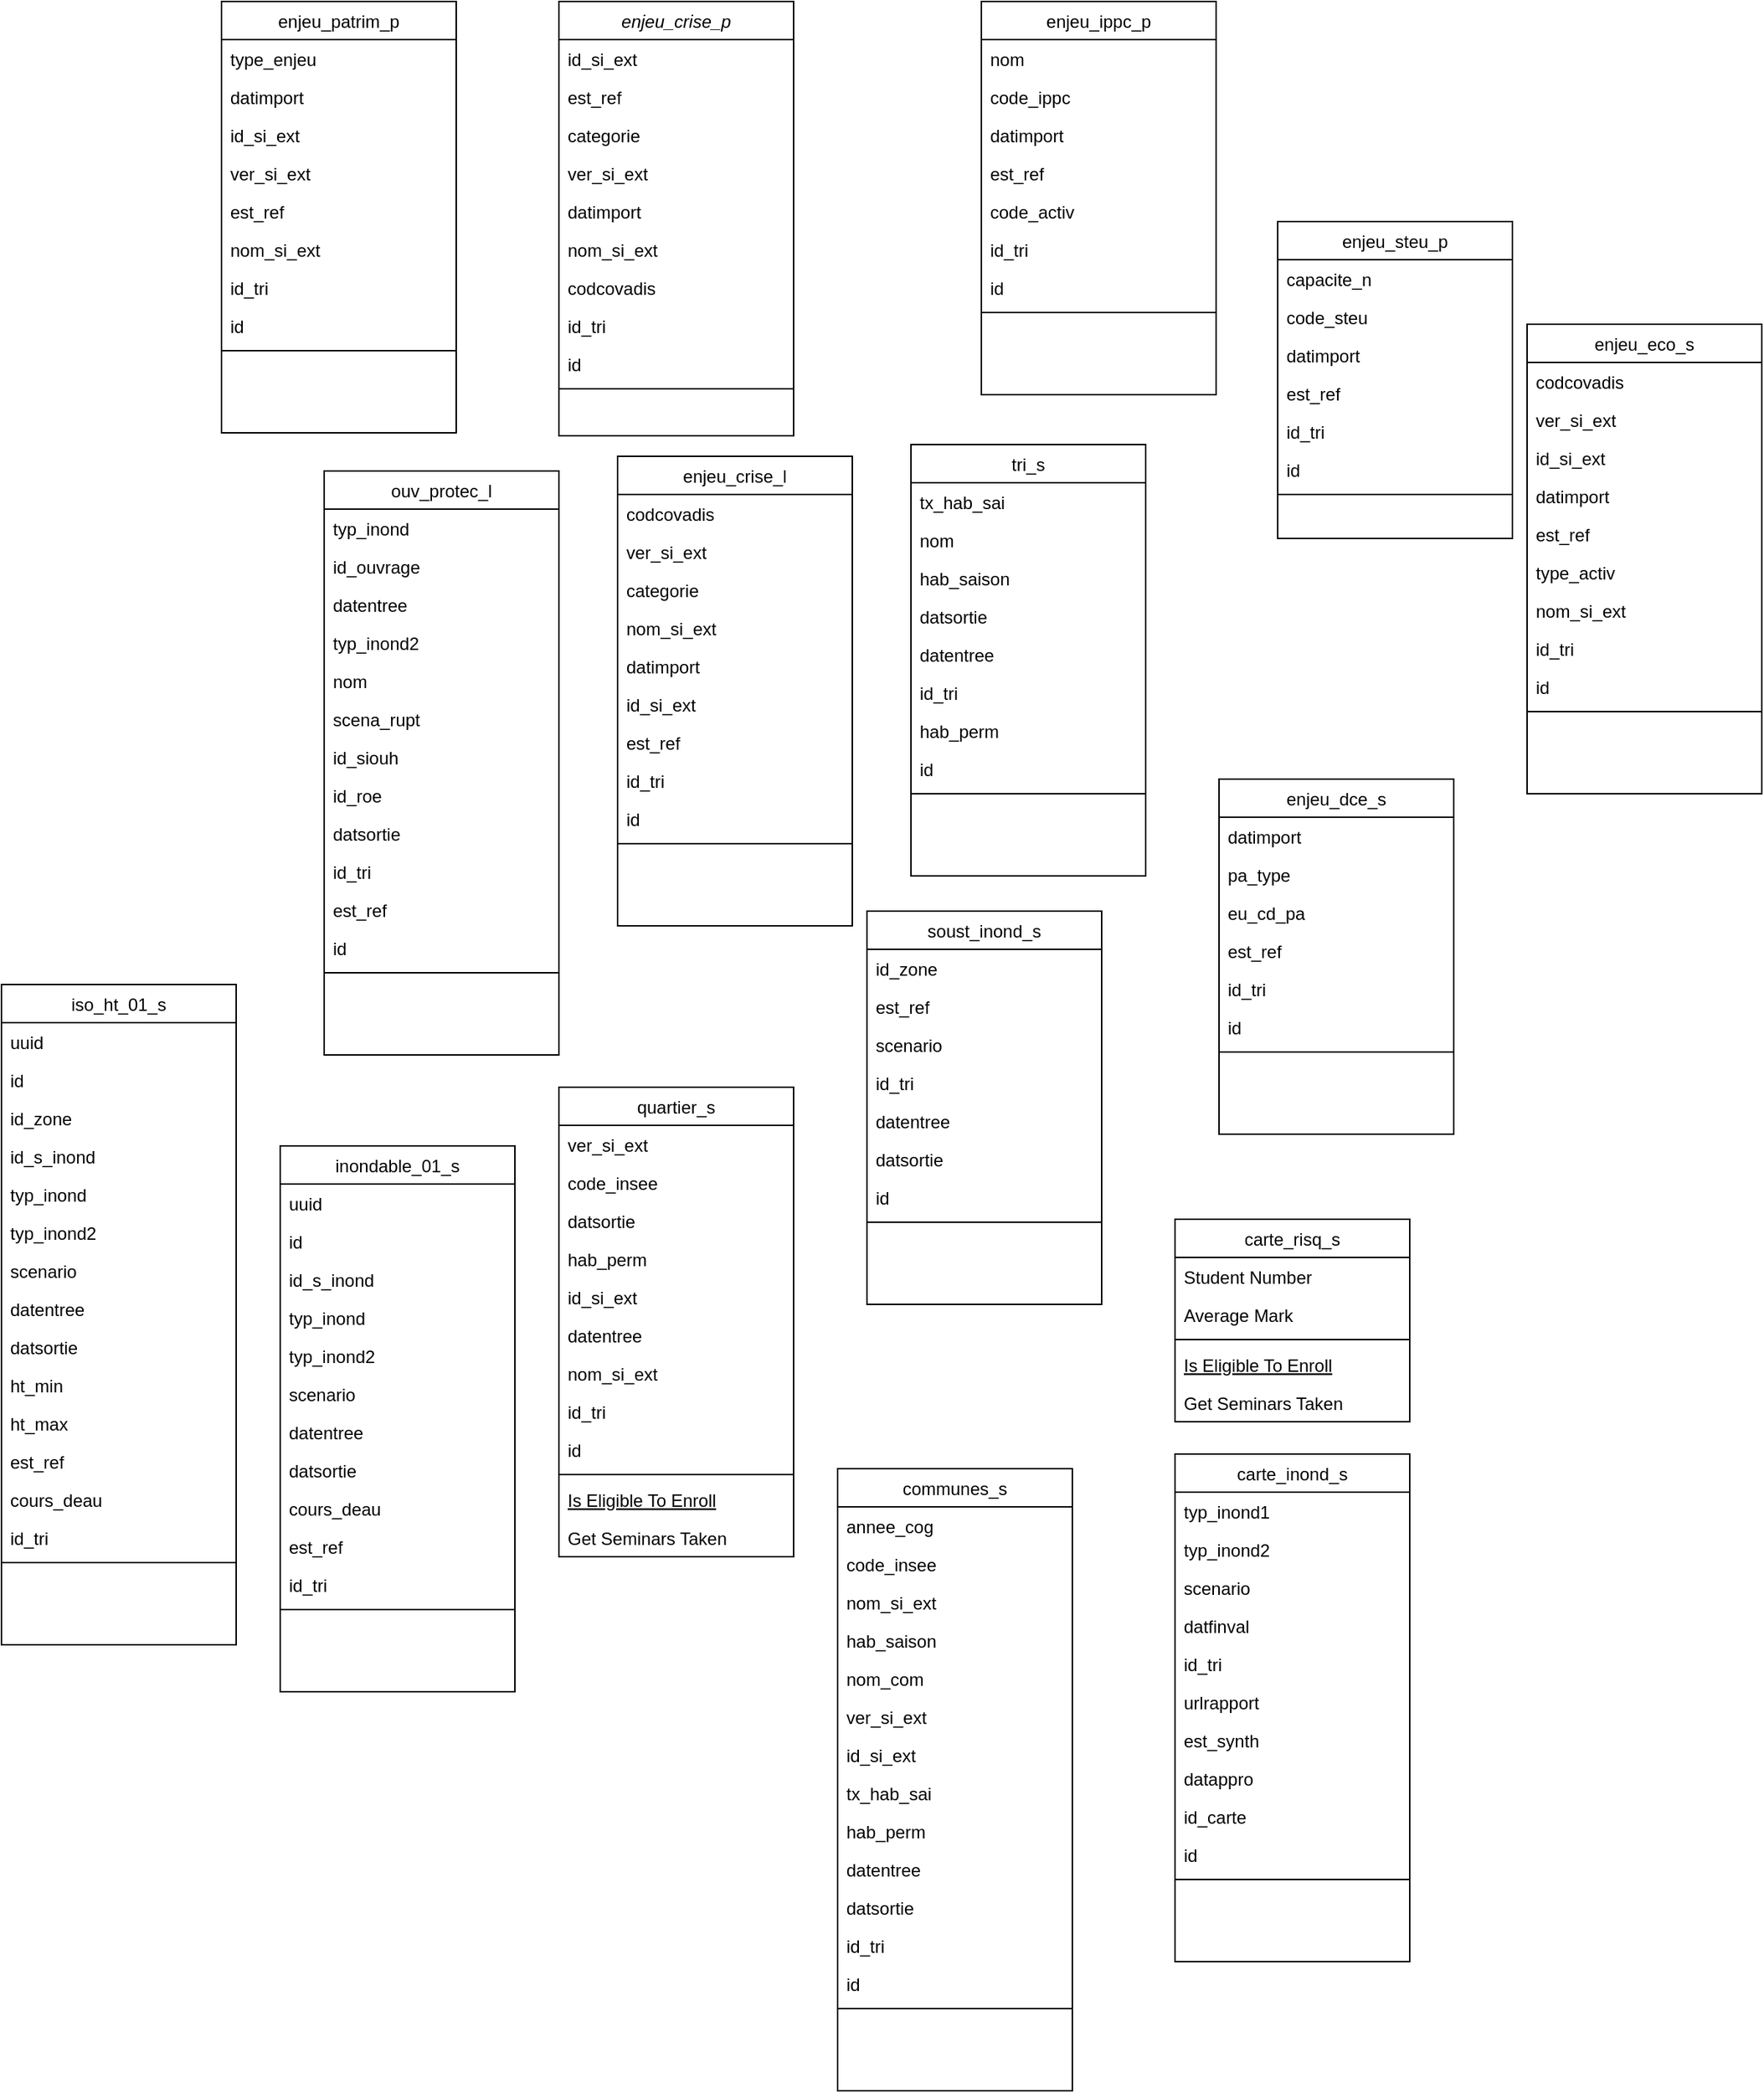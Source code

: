 <mxfile version="20.8.23" type="github">
  <diagram id="C5RBs43oDa-KdzZeNtuy" name="Page-1">
    <mxGraphModel dx="1242" dy="443" grid="1" gridSize="10" guides="1" tooltips="1" connect="1" arrows="1" fold="1" page="1" pageScale="1" pageWidth="827" pageHeight="1169" math="0" shadow="0">
      <root>
        <mxCell id="WIyWlLk6GJQsqaUBKTNV-0" />
        <mxCell id="WIyWlLk6GJQsqaUBKTNV-1" parent="WIyWlLk6GJQsqaUBKTNV-0" />
        <mxCell id="zkfFHV4jXpPFQw0GAbJ--0" value="enjeu_crise_p" style="swimlane;fontStyle=2;align=center;verticalAlign=top;childLayout=stackLayout;horizontal=1;startSize=26;horizontalStack=0;resizeParent=1;resizeLast=0;collapsible=1;marginBottom=0;rounded=0;shadow=0;strokeWidth=1;" parent="WIyWlLk6GJQsqaUBKTNV-1" vertex="1">
          <mxGeometry x="220" y="120" width="160" height="296" as="geometry">
            <mxRectangle x="230" y="140" width="160" height="26" as="alternateBounds" />
          </mxGeometry>
        </mxCell>
        <mxCell id="zkfFHV4jXpPFQw0GAbJ--1" value="id_si_ext" style="text;align=left;verticalAlign=top;spacingLeft=4;spacingRight=4;overflow=hidden;rotatable=0;points=[[0,0.5],[1,0.5]];portConstraint=eastwest;" parent="zkfFHV4jXpPFQw0GAbJ--0" vertex="1">
          <mxGeometry y="26" width="160" height="26" as="geometry" />
        </mxCell>
        <mxCell id="zkfFHV4jXpPFQw0GAbJ--2" value="est_ref" style="text;align=left;verticalAlign=top;spacingLeft=4;spacingRight=4;overflow=hidden;rotatable=0;points=[[0,0.5],[1,0.5]];portConstraint=eastwest;rounded=0;shadow=0;html=0;" parent="zkfFHV4jXpPFQw0GAbJ--0" vertex="1">
          <mxGeometry y="52" width="160" height="26" as="geometry" />
        </mxCell>
        <mxCell id="zkfFHV4jXpPFQw0GAbJ--3" value="categorie" style="text;align=left;verticalAlign=top;spacingLeft=4;spacingRight=4;overflow=hidden;rotatable=0;points=[[0,0.5],[1,0.5]];portConstraint=eastwest;rounded=0;shadow=0;html=0;" parent="zkfFHV4jXpPFQw0GAbJ--0" vertex="1">
          <mxGeometry y="78" width="160" height="26" as="geometry" />
        </mxCell>
        <mxCell id="8EA7Rm0nlYI5fueawUu6-78" value="ver_si_ext" style="text;align=left;verticalAlign=top;spacingLeft=4;spacingRight=4;overflow=hidden;rotatable=0;points=[[0,0.5],[1,0.5]];portConstraint=eastwest;rounded=0;shadow=0;html=0;" vertex="1" parent="zkfFHV4jXpPFQw0GAbJ--0">
          <mxGeometry y="104" width="160" height="26" as="geometry" />
        </mxCell>
        <mxCell id="8EA7Rm0nlYI5fueawUu6-79" value="datimport" style="text;align=left;verticalAlign=top;spacingLeft=4;spacingRight=4;overflow=hidden;rotatable=0;points=[[0,0.5],[1,0.5]];portConstraint=eastwest;rounded=0;shadow=0;html=0;" vertex="1" parent="zkfFHV4jXpPFQw0GAbJ--0">
          <mxGeometry y="130" width="160" height="26" as="geometry" />
        </mxCell>
        <mxCell id="8EA7Rm0nlYI5fueawUu6-80" value="nom_si_ext" style="text;align=left;verticalAlign=top;spacingLeft=4;spacingRight=4;overflow=hidden;rotatable=0;points=[[0,0.5],[1,0.5]];portConstraint=eastwest;rounded=0;shadow=0;html=0;" vertex="1" parent="zkfFHV4jXpPFQw0GAbJ--0">
          <mxGeometry y="156" width="160" height="26" as="geometry" />
        </mxCell>
        <mxCell id="8EA7Rm0nlYI5fueawUu6-81" value="codcovadis" style="text;align=left;verticalAlign=top;spacingLeft=4;spacingRight=4;overflow=hidden;rotatable=0;points=[[0,0.5],[1,0.5]];portConstraint=eastwest;rounded=0;shadow=0;html=0;" vertex="1" parent="zkfFHV4jXpPFQw0GAbJ--0">
          <mxGeometry y="182" width="160" height="26" as="geometry" />
        </mxCell>
        <mxCell id="8EA7Rm0nlYI5fueawUu6-82" value="id_tri" style="text;align=left;verticalAlign=top;spacingLeft=4;spacingRight=4;overflow=hidden;rotatable=0;points=[[0,0.5],[1,0.5]];portConstraint=eastwest;rounded=0;shadow=0;html=0;" vertex="1" parent="zkfFHV4jXpPFQw0GAbJ--0">
          <mxGeometry y="208" width="160" height="26" as="geometry" />
        </mxCell>
        <mxCell id="8EA7Rm0nlYI5fueawUu6-84" value="id" style="text;align=left;verticalAlign=top;spacingLeft=4;spacingRight=4;overflow=hidden;rotatable=0;points=[[0,0.5],[1,0.5]];portConstraint=eastwest;rounded=0;shadow=0;html=0;" vertex="1" parent="zkfFHV4jXpPFQw0GAbJ--0">
          <mxGeometry y="234" width="160" height="26" as="geometry" />
        </mxCell>
        <mxCell id="zkfFHV4jXpPFQw0GAbJ--4" value="" style="line;html=1;strokeWidth=1;align=left;verticalAlign=middle;spacingTop=-1;spacingLeft=3;spacingRight=3;rotatable=0;labelPosition=right;points=[];portConstraint=eastwest;" parent="zkfFHV4jXpPFQw0GAbJ--0" vertex="1">
          <mxGeometry y="260" width="160" height="8" as="geometry" />
        </mxCell>
        <mxCell id="zkfFHV4jXpPFQw0GAbJ--6" value="enjeu_patrim_p" style="swimlane;fontStyle=0;align=center;verticalAlign=top;childLayout=stackLayout;horizontal=1;startSize=26;horizontalStack=0;resizeParent=1;resizeLast=0;collapsible=1;marginBottom=0;rounded=0;shadow=0;strokeWidth=1;" parent="WIyWlLk6GJQsqaUBKTNV-1" vertex="1">
          <mxGeometry x="-10" y="120" width="160" height="294" as="geometry">
            <mxRectangle x="130" y="380" width="160" height="26" as="alternateBounds" />
          </mxGeometry>
        </mxCell>
        <mxCell id="zkfFHV4jXpPFQw0GAbJ--7" value="type_enjeu" style="text;align=left;verticalAlign=top;spacingLeft=4;spacingRight=4;overflow=hidden;rotatable=0;points=[[0,0.5],[1,0.5]];portConstraint=eastwest;" parent="zkfFHV4jXpPFQw0GAbJ--6" vertex="1">
          <mxGeometry y="26" width="160" height="26" as="geometry" />
        </mxCell>
        <mxCell id="zkfFHV4jXpPFQw0GAbJ--8" value="datimport" style="text;align=left;verticalAlign=top;spacingLeft=4;spacingRight=4;overflow=hidden;rotatable=0;points=[[0,0.5],[1,0.5]];portConstraint=eastwest;rounded=0;shadow=0;html=0;" parent="zkfFHV4jXpPFQw0GAbJ--6" vertex="1">
          <mxGeometry y="52" width="160" height="26" as="geometry" />
        </mxCell>
        <mxCell id="8EA7Rm0nlYI5fueawUu6-87" value="id_si_ext" style="text;align=left;verticalAlign=top;spacingLeft=4;spacingRight=4;overflow=hidden;rotatable=0;points=[[0,0.5],[1,0.5]];portConstraint=eastwest;rounded=0;shadow=0;html=0;" vertex="1" parent="zkfFHV4jXpPFQw0GAbJ--6">
          <mxGeometry y="78" width="160" height="26" as="geometry" />
        </mxCell>
        <mxCell id="8EA7Rm0nlYI5fueawUu6-88" value="ver_si_ext" style="text;align=left;verticalAlign=top;spacingLeft=4;spacingRight=4;overflow=hidden;rotatable=0;points=[[0,0.5],[1,0.5]];portConstraint=eastwest;rounded=0;shadow=0;html=0;" vertex="1" parent="zkfFHV4jXpPFQw0GAbJ--6">
          <mxGeometry y="104" width="160" height="26" as="geometry" />
        </mxCell>
        <mxCell id="8EA7Rm0nlYI5fueawUu6-89" value="est_ref" style="text;align=left;verticalAlign=top;spacingLeft=4;spacingRight=4;overflow=hidden;rotatable=0;points=[[0,0.5],[1,0.5]];portConstraint=eastwest;rounded=0;shadow=0;html=0;" vertex="1" parent="zkfFHV4jXpPFQw0GAbJ--6">
          <mxGeometry y="130" width="160" height="26" as="geometry" />
        </mxCell>
        <mxCell id="8EA7Rm0nlYI5fueawUu6-90" value="nom_si_ext" style="text;align=left;verticalAlign=top;spacingLeft=4;spacingRight=4;overflow=hidden;rotatable=0;points=[[0,0.5],[1,0.5]];portConstraint=eastwest;rounded=0;shadow=0;html=0;" vertex="1" parent="zkfFHV4jXpPFQw0GAbJ--6">
          <mxGeometry y="156" width="160" height="26" as="geometry" />
        </mxCell>
        <mxCell id="8EA7Rm0nlYI5fueawUu6-91" value="id_tri" style="text;align=left;verticalAlign=top;spacingLeft=4;spacingRight=4;overflow=hidden;rotatable=0;points=[[0,0.5],[1,0.5]];portConstraint=eastwest;rounded=0;shadow=0;html=0;" vertex="1" parent="zkfFHV4jXpPFQw0GAbJ--6">
          <mxGeometry y="182" width="160" height="26" as="geometry" />
        </mxCell>
        <mxCell id="8EA7Rm0nlYI5fueawUu6-92" value="id" style="text;align=left;verticalAlign=top;spacingLeft=4;spacingRight=4;overflow=hidden;rotatable=0;points=[[0,0.5],[1,0.5]];portConstraint=eastwest;rounded=0;shadow=0;html=0;" vertex="1" parent="zkfFHV4jXpPFQw0GAbJ--6">
          <mxGeometry y="208" width="160" height="26" as="geometry" />
        </mxCell>
        <mxCell id="zkfFHV4jXpPFQw0GAbJ--9" value="" style="line;html=1;strokeWidth=1;align=left;verticalAlign=middle;spacingTop=-1;spacingLeft=3;spacingRight=3;rotatable=0;labelPosition=right;points=[];portConstraint=eastwest;" parent="zkfFHV4jXpPFQw0GAbJ--6" vertex="1">
          <mxGeometry y="234" width="160" height="8" as="geometry" />
        </mxCell>
        <mxCell id="zkfFHV4jXpPFQw0GAbJ--13" value="enjeu_steu_p" style="swimlane;fontStyle=0;align=center;verticalAlign=top;childLayout=stackLayout;horizontal=1;startSize=26;horizontalStack=0;resizeParent=1;resizeLast=0;collapsible=1;marginBottom=0;rounded=0;shadow=0;strokeWidth=1;" parent="WIyWlLk6GJQsqaUBKTNV-1" vertex="1">
          <mxGeometry x="710" y="270" width="160" height="216" as="geometry">
            <mxRectangle x="340" y="380" width="170" height="26" as="alternateBounds" />
          </mxGeometry>
        </mxCell>
        <mxCell id="zkfFHV4jXpPFQw0GAbJ--14" value="capacite_n" style="text;align=left;verticalAlign=top;spacingLeft=4;spacingRight=4;overflow=hidden;rotatable=0;points=[[0,0.5],[1,0.5]];portConstraint=eastwest;" parent="zkfFHV4jXpPFQw0GAbJ--13" vertex="1">
          <mxGeometry y="26" width="160" height="26" as="geometry" />
        </mxCell>
        <mxCell id="8EA7Rm0nlYI5fueawUu6-93" value="code_steu" style="text;align=left;verticalAlign=top;spacingLeft=4;spacingRight=4;overflow=hidden;rotatable=0;points=[[0,0.5],[1,0.5]];portConstraint=eastwest;" vertex="1" parent="zkfFHV4jXpPFQw0GAbJ--13">
          <mxGeometry y="52" width="160" height="26" as="geometry" />
        </mxCell>
        <mxCell id="8EA7Rm0nlYI5fueawUu6-94" value="datimport" style="text;align=left;verticalAlign=top;spacingLeft=4;spacingRight=4;overflow=hidden;rotatable=0;points=[[0,0.5],[1,0.5]];portConstraint=eastwest;" vertex="1" parent="zkfFHV4jXpPFQw0GAbJ--13">
          <mxGeometry y="78" width="160" height="26" as="geometry" />
        </mxCell>
        <mxCell id="8EA7Rm0nlYI5fueawUu6-96" value="est_ref" style="text;align=left;verticalAlign=top;spacingLeft=4;spacingRight=4;overflow=hidden;rotatable=0;points=[[0,0.5],[1,0.5]];portConstraint=eastwest;" vertex="1" parent="zkfFHV4jXpPFQw0GAbJ--13">
          <mxGeometry y="104" width="160" height="26" as="geometry" />
        </mxCell>
        <mxCell id="8EA7Rm0nlYI5fueawUu6-97" value="id_tri" style="text;align=left;verticalAlign=top;spacingLeft=4;spacingRight=4;overflow=hidden;rotatable=0;points=[[0,0.5],[1,0.5]];portConstraint=eastwest;" vertex="1" parent="zkfFHV4jXpPFQw0GAbJ--13">
          <mxGeometry y="130" width="160" height="26" as="geometry" />
        </mxCell>
        <mxCell id="8EA7Rm0nlYI5fueawUu6-98" value="id" style="text;align=left;verticalAlign=top;spacingLeft=4;spacingRight=4;overflow=hidden;rotatable=0;points=[[0,0.5],[1,0.5]];portConstraint=eastwest;" vertex="1" parent="zkfFHV4jXpPFQw0GAbJ--13">
          <mxGeometry y="156" width="160" height="26" as="geometry" />
        </mxCell>
        <mxCell id="zkfFHV4jXpPFQw0GAbJ--15" value="" style="line;html=1;strokeWidth=1;align=left;verticalAlign=middle;spacingTop=-1;spacingLeft=3;spacingRight=3;rotatable=0;labelPosition=right;points=[];portConstraint=eastwest;" parent="zkfFHV4jXpPFQw0GAbJ--13" vertex="1">
          <mxGeometry y="182" width="160" height="8" as="geometry" />
        </mxCell>
        <mxCell id="zkfFHV4jXpPFQw0GAbJ--17" value="enjeu_ippc_p" style="swimlane;fontStyle=0;align=center;verticalAlign=top;childLayout=stackLayout;horizontal=1;startSize=26;horizontalStack=0;resizeParent=1;resizeLast=0;collapsible=1;marginBottom=0;rounded=0;shadow=0;strokeWidth=1;" parent="WIyWlLk6GJQsqaUBKTNV-1" vertex="1">
          <mxGeometry x="508" y="120" width="160" height="268" as="geometry">
            <mxRectangle x="550" y="140" width="160" height="26" as="alternateBounds" />
          </mxGeometry>
        </mxCell>
        <mxCell id="zkfFHV4jXpPFQw0GAbJ--18" value="nom" style="text;align=left;verticalAlign=top;spacingLeft=4;spacingRight=4;overflow=hidden;rotatable=0;points=[[0,0.5],[1,0.5]];portConstraint=eastwest;" parent="zkfFHV4jXpPFQw0GAbJ--17" vertex="1">
          <mxGeometry y="26" width="160" height="26" as="geometry" />
        </mxCell>
        <mxCell id="zkfFHV4jXpPFQw0GAbJ--19" value="code_ippc" style="text;align=left;verticalAlign=top;spacingLeft=4;spacingRight=4;overflow=hidden;rotatable=0;points=[[0,0.5],[1,0.5]];portConstraint=eastwest;rounded=0;shadow=0;html=0;" parent="zkfFHV4jXpPFQw0GAbJ--17" vertex="1">
          <mxGeometry y="52" width="160" height="26" as="geometry" />
        </mxCell>
        <mxCell id="zkfFHV4jXpPFQw0GAbJ--20" value="datimport" style="text;align=left;verticalAlign=top;spacingLeft=4;spacingRight=4;overflow=hidden;rotatable=0;points=[[0,0.5],[1,0.5]];portConstraint=eastwest;rounded=0;shadow=0;html=0;" parent="zkfFHV4jXpPFQw0GAbJ--17" vertex="1">
          <mxGeometry y="78" width="160" height="26" as="geometry" />
        </mxCell>
        <mxCell id="zkfFHV4jXpPFQw0GAbJ--21" value="est_ref" style="text;align=left;verticalAlign=top;spacingLeft=4;spacingRight=4;overflow=hidden;rotatable=0;points=[[0,0.5],[1,0.5]];portConstraint=eastwest;rounded=0;shadow=0;html=0;" parent="zkfFHV4jXpPFQw0GAbJ--17" vertex="1">
          <mxGeometry y="104" width="160" height="26" as="geometry" />
        </mxCell>
        <mxCell id="zkfFHV4jXpPFQw0GAbJ--22" value="code_activ" style="text;align=left;verticalAlign=top;spacingLeft=4;spacingRight=4;overflow=hidden;rotatable=0;points=[[0,0.5],[1,0.5]];portConstraint=eastwest;rounded=0;shadow=0;html=0;" parent="zkfFHV4jXpPFQw0GAbJ--17" vertex="1">
          <mxGeometry y="130" width="160" height="26" as="geometry" />
        </mxCell>
        <mxCell id="8EA7Rm0nlYI5fueawUu6-85" value="id_tri" style="text;align=left;verticalAlign=top;spacingLeft=4;spacingRight=4;overflow=hidden;rotatable=0;points=[[0,0.5],[1,0.5]];portConstraint=eastwest;rounded=0;shadow=0;html=0;" vertex="1" parent="zkfFHV4jXpPFQw0GAbJ--17">
          <mxGeometry y="156" width="160" height="26" as="geometry" />
        </mxCell>
        <mxCell id="8EA7Rm0nlYI5fueawUu6-86" value="id" style="text;align=left;verticalAlign=top;spacingLeft=4;spacingRight=4;overflow=hidden;rotatable=0;points=[[0,0.5],[1,0.5]];portConstraint=eastwest;rounded=0;shadow=0;html=0;" vertex="1" parent="zkfFHV4jXpPFQw0GAbJ--17">
          <mxGeometry y="182" width="160" height="26" as="geometry" />
        </mxCell>
        <mxCell id="zkfFHV4jXpPFQw0GAbJ--23" value="" style="line;html=1;strokeWidth=1;align=left;verticalAlign=middle;spacingTop=-1;spacingLeft=3;spacingRight=3;rotatable=0;labelPosition=right;points=[];portConstraint=eastwest;" parent="zkfFHV4jXpPFQw0GAbJ--17" vertex="1">
          <mxGeometry y="208" width="160" height="8" as="geometry" />
        </mxCell>
        <mxCell id="8EA7Rm0nlYI5fueawUu6-0" value="ouv_protec_l" style="swimlane;fontStyle=0;align=center;verticalAlign=top;childLayout=stackLayout;horizontal=1;startSize=26;horizontalStack=0;resizeParent=1;resizeLast=0;collapsible=1;marginBottom=0;rounded=0;shadow=0;strokeWidth=1;" vertex="1" parent="WIyWlLk6GJQsqaUBKTNV-1">
          <mxGeometry x="60" y="440" width="160" height="398" as="geometry">
            <mxRectangle x="130" y="380" width="160" height="26" as="alternateBounds" />
          </mxGeometry>
        </mxCell>
        <mxCell id="8EA7Rm0nlYI5fueawUu6-1" value="typ_inond" style="text;align=left;verticalAlign=top;spacingLeft=4;spacingRight=4;overflow=hidden;rotatable=0;points=[[0,0.5],[1,0.5]];portConstraint=eastwest;" vertex="1" parent="8EA7Rm0nlYI5fueawUu6-0">
          <mxGeometry y="26" width="160" height="26" as="geometry" />
        </mxCell>
        <mxCell id="8EA7Rm0nlYI5fueawUu6-2" value="id_ouvrage" style="text;align=left;verticalAlign=top;spacingLeft=4;spacingRight=4;overflow=hidden;rotatable=0;points=[[0,0.5],[1,0.5]];portConstraint=eastwest;rounded=0;shadow=0;html=0;" vertex="1" parent="8EA7Rm0nlYI5fueawUu6-0">
          <mxGeometry y="52" width="160" height="26" as="geometry" />
        </mxCell>
        <mxCell id="8EA7Rm0nlYI5fueawUu6-100" value="datentree" style="text;align=left;verticalAlign=top;spacingLeft=4;spacingRight=4;overflow=hidden;rotatable=0;points=[[0,0.5],[1,0.5]];portConstraint=eastwest;rounded=0;shadow=0;html=0;" vertex="1" parent="8EA7Rm0nlYI5fueawUu6-0">
          <mxGeometry y="78" width="160" height="26" as="geometry" />
        </mxCell>
        <mxCell id="8EA7Rm0nlYI5fueawUu6-101" value="typ_inond2" style="text;align=left;verticalAlign=top;spacingLeft=4;spacingRight=4;overflow=hidden;rotatable=0;points=[[0,0.5],[1,0.5]];portConstraint=eastwest;rounded=0;shadow=0;html=0;" vertex="1" parent="8EA7Rm0nlYI5fueawUu6-0">
          <mxGeometry y="104" width="160" height="26" as="geometry" />
        </mxCell>
        <mxCell id="8EA7Rm0nlYI5fueawUu6-102" value="nom" style="text;align=left;verticalAlign=top;spacingLeft=4;spacingRight=4;overflow=hidden;rotatable=0;points=[[0,0.5],[1,0.5]];portConstraint=eastwest;rounded=0;shadow=0;html=0;" vertex="1" parent="8EA7Rm0nlYI5fueawUu6-0">
          <mxGeometry y="130" width="160" height="26" as="geometry" />
        </mxCell>
        <mxCell id="8EA7Rm0nlYI5fueawUu6-103" value="scena_rupt" style="text;align=left;verticalAlign=top;spacingLeft=4;spacingRight=4;overflow=hidden;rotatable=0;points=[[0,0.5],[1,0.5]];portConstraint=eastwest;rounded=0;shadow=0;html=0;" vertex="1" parent="8EA7Rm0nlYI5fueawUu6-0">
          <mxGeometry y="156" width="160" height="26" as="geometry" />
        </mxCell>
        <mxCell id="8EA7Rm0nlYI5fueawUu6-104" value="id_siouh" style="text;align=left;verticalAlign=top;spacingLeft=4;spacingRight=4;overflow=hidden;rotatable=0;points=[[0,0.5],[1,0.5]];portConstraint=eastwest;rounded=0;shadow=0;html=0;" vertex="1" parent="8EA7Rm0nlYI5fueawUu6-0">
          <mxGeometry y="182" width="160" height="26" as="geometry" />
        </mxCell>
        <mxCell id="8EA7Rm0nlYI5fueawUu6-105" value="id_roe" style="text;align=left;verticalAlign=top;spacingLeft=4;spacingRight=4;overflow=hidden;rotatable=0;points=[[0,0.5],[1,0.5]];portConstraint=eastwest;rounded=0;shadow=0;html=0;" vertex="1" parent="8EA7Rm0nlYI5fueawUu6-0">
          <mxGeometry y="208" width="160" height="26" as="geometry" />
        </mxCell>
        <mxCell id="8EA7Rm0nlYI5fueawUu6-106" value="datsortie" style="text;align=left;verticalAlign=top;spacingLeft=4;spacingRight=4;overflow=hidden;rotatable=0;points=[[0,0.5],[1,0.5]];portConstraint=eastwest;rounded=0;shadow=0;html=0;" vertex="1" parent="8EA7Rm0nlYI5fueawUu6-0">
          <mxGeometry y="234" width="160" height="26" as="geometry" />
        </mxCell>
        <mxCell id="8EA7Rm0nlYI5fueawUu6-107" value="id_tri" style="text;align=left;verticalAlign=top;spacingLeft=4;spacingRight=4;overflow=hidden;rotatable=0;points=[[0,0.5],[1,0.5]];portConstraint=eastwest;rounded=0;shadow=0;html=0;" vertex="1" parent="8EA7Rm0nlYI5fueawUu6-0">
          <mxGeometry y="260" width="160" height="26" as="geometry" />
        </mxCell>
        <mxCell id="8EA7Rm0nlYI5fueawUu6-108" value="est_ref" style="text;align=left;verticalAlign=top;spacingLeft=4;spacingRight=4;overflow=hidden;rotatable=0;points=[[0,0.5],[1,0.5]];portConstraint=eastwest;rounded=0;shadow=0;html=0;" vertex="1" parent="8EA7Rm0nlYI5fueawUu6-0">
          <mxGeometry y="286" width="160" height="26" as="geometry" />
        </mxCell>
        <mxCell id="8EA7Rm0nlYI5fueawUu6-109" value="id" style="text;align=left;verticalAlign=top;spacingLeft=4;spacingRight=4;overflow=hidden;rotatable=0;points=[[0,0.5],[1,0.5]];portConstraint=eastwest;rounded=0;shadow=0;html=0;" vertex="1" parent="8EA7Rm0nlYI5fueawUu6-0">
          <mxGeometry y="312" width="160" height="26" as="geometry" />
        </mxCell>
        <mxCell id="8EA7Rm0nlYI5fueawUu6-3" value="" style="line;html=1;strokeWidth=1;align=left;verticalAlign=middle;spacingTop=-1;spacingLeft=3;spacingRight=3;rotatable=0;labelPosition=right;points=[];portConstraint=eastwest;" vertex="1" parent="8EA7Rm0nlYI5fueawUu6-0">
          <mxGeometry y="338" width="160" height="8" as="geometry" />
        </mxCell>
        <mxCell id="8EA7Rm0nlYI5fueawUu6-6" value="enjeu_crise_l" style="swimlane;fontStyle=0;align=center;verticalAlign=top;childLayout=stackLayout;horizontal=1;startSize=26;horizontalStack=0;resizeParent=1;resizeLast=0;collapsible=1;marginBottom=0;rounded=0;shadow=0;strokeWidth=1;" vertex="1" parent="WIyWlLk6GJQsqaUBKTNV-1">
          <mxGeometry x="260" y="430" width="160" height="320" as="geometry">
            <mxRectangle x="130" y="380" width="160" height="26" as="alternateBounds" />
          </mxGeometry>
        </mxCell>
        <mxCell id="8EA7Rm0nlYI5fueawUu6-7" value="codcovadis" style="text;align=left;verticalAlign=top;spacingLeft=4;spacingRight=4;overflow=hidden;rotatable=0;points=[[0,0.5],[1,0.5]];portConstraint=eastwest;" vertex="1" parent="8EA7Rm0nlYI5fueawUu6-6">
          <mxGeometry y="26" width="160" height="26" as="geometry" />
        </mxCell>
        <mxCell id="8EA7Rm0nlYI5fueawUu6-8" value="ver_si_ext" style="text;align=left;verticalAlign=top;spacingLeft=4;spacingRight=4;overflow=hidden;rotatable=0;points=[[0,0.5],[1,0.5]];portConstraint=eastwest;rounded=0;shadow=0;html=0;" vertex="1" parent="8EA7Rm0nlYI5fueawUu6-6">
          <mxGeometry y="52" width="160" height="26" as="geometry" />
        </mxCell>
        <mxCell id="8EA7Rm0nlYI5fueawUu6-110" value="categorie" style="text;align=left;verticalAlign=top;spacingLeft=4;spacingRight=4;overflow=hidden;rotatable=0;points=[[0,0.5],[1,0.5]];portConstraint=eastwest;rounded=0;shadow=0;html=0;" vertex="1" parent="8EA7Rm0nlYI5fueawUu6-6">
          <mxGeometry y="78" width="160" height="26" as="geometry" />
        </mxCell>
        <mxCell id="8EA7Rm0nlYI5fueawUu6-111" value="nom_si_ext" style="text;align=left;verticalAlign=top;spacingLeft=4;spacingRight=4;overflow=hidden;rotatable=0;points=[[0,0.5],[1,0.5]];portConstraint=eastwest;rounded=0;shadow=0;html=0;" vertex="1" parent="8EA7Rm0nlYI5fueawUu6-6">
          <mxGeometry y="104" width="160" height="26" as="geometry" />
        </mxCell>
        <mxCell id="8EA7Rm0nlYI5fueawUu6-112" value="datimport" style="text;align=left;verticalAlign=top;spacingLeft=4;spacingRight=4;overflow=hidden;rotatable=0;points=[[0,0.5],[1,0.5]];portConstraint=eastwest;rounded=0;shadow=0;html=0;" vertex="1" parent="8EA7Rm0nlYI5fueawUu6-6">
          <mxGeometry y="130" width="160" height="26" as="geometry" />
        </mxCell>
        <mxCell id="8EA7Rm0nlYI5fueawUu6-113" value="id_si_ext" style="text;align=left;verticalAlign=top;spacingLeft=4;spacingRight=4;overflow=hidden;rotatable=0;points=[[0,0.5],[1,0.5]];portConstraint=eastwest;rounded=0;shadow=0;html=0;" vertex="1" parent="8EA7Rm0nlYI5fueawUu6-6">
          <mxGeometry y="156" width="160" height="26" as="geometry" />
        </mxCell>
        <mxCell id="8EA7Rm0nlYI5fueawUu6-114" value="est_ref" style="text;align=left;verticalAlign=top;spacingLeft=4;spacingRight=4;overflow=hidden;rotatable=0;points=[[0,0.5],[1,0.5]];portConstraint=eastwest;rounded=0;shadow=0;html=0;" vertex="1" parent="8EA7Rm0nlYI5fueawUu6-6">
          <mxGeometry y="182" width="160" height="26" as="geometry" />
        </mxCell>
        <mxCell id="8EA7Rm0nlYI5fueawUu6-115" value="id_tri" style="text;align=left;verticalAlign=top;spacingLeft=4;spacingRight=4;overflow=hidden;rotatable=0;points=[[0,0.5],[1,0.5]];portConstraint=eastwest;rounded=0;shadow=0;html=0;" vertex="1" parent="8EA7Rm0nlYI5fueawUu6-6">
          <mxGeometry y="208" width="160" height="26" as="geometry" />
        </mxCell>
        <mxCell id="8EA7Rm0nlYI5fueawUu6-116" value="id" style="text;align=left;verticalAlign=top;spacingLeft=4;spacingRight=4;overflow=hidden;rotatable=0;points=[[0,0.5],[1,0.5]];portConstraint=eastwest;rounded=0;shadow=0;html=0;" vertex="1" parent="8EA7Rm0nlYI5fueawUu6-6">
          <mxGeometry y="234" width="160" height="26" as="geometry" />
        </mxCell>
        <mxCell id="8EA7Rm0nlYI5fueawUu6-9" value="" style="line;html=1;strokeWidth=1;align=left;verticalAlign=middle;spacingTop=-1;spacingLeft=3;spacingRight=3;rotatable=0;labelPosition=right;points=[];portConstraint=eastwest;" vertex="1" parent="8EA7Rm0nlYI5fueawUu6-6">
          <mxGeometry y="260" width="160" height="8" as="geometry" />
        </mxCell>
        <mxCell id="8EA7Rm0nlYI5fueawUu6-12" value="carte_inond_s" style="swimlane;fontStyle=0;align=center;verticalAlign=top;childLayout=stackLayout;horizontal=1;startSize=26;horizontalStack=0;resizeParent=1;resizeLast=0;collapsible=1;marginBottom=0;rounded=0;shadow=0;strokeWidth=1;" vertex="1" parent="WIyWlLk6GJQsqaUBKTNV-1">
          <mxGeometry x="640" y="1110" width="160" height="346" as="geometry">
            <mxRectangle x="130" y="380" width="160" height="26" as="alternateBounds" />
          </mxGeometry>
        </mxCell>
        <mxCell id="8EA7Rm0nlYI5fueawUu6-13" value="typ_inond1" style="text;align=left;verticalAlign=top;spacingLeft=4;spacingRight=4;overflow=hidden;rotatable=0;points=[[0,0.5],[1,0.5]];portConstraint=eastwest;" vertex="1" parent="8EA7Rm0nlYI5fueawUu6-12">
          <mxGeometry y="26" width="160" height="26" as="geometry" />
        </mxCell>
        <mxCell id="8EA7Rm0nlYI5fueawUu6-14" value="typ_inond2" style="text;align=left;verticalAlign=top;spacingLeft=4;spacingRight=4;overflow=hidden;rotatable=0;points=[[0,0.5],[1,0.5]];portConstraint=eastwest;rounded=0;shadow=0;html=0;" vertex="1" parent="8EA7Rm0nlYI5fueawUu6-12">
          <mxGeometry y="52" width="160" height="26" as="geometry" />
        </mxCell>
        <mxCell id="8EA7Rm0nlYI5fueawUu6-117" value="scenario" style="text;align=left;verticalAlign=top;spacingLeft=4;spacingRight=4;overflow=hidden;rotatable=0;points=[[0,0.5],[1,0.5]];portConstraint=eastwest;rounded=0;shadow=0;html=0;" vertex="1" parent="8EA7Rm0nlYI5fueawUu6-12">
          <mxGeometry y="78" width="160" height="26" as="geometry" />
        </mxCell>
        <mxCell id="8EA7Rm0nlYI5fueawUu6-118" value="datfinval" style="text;align=left;verticalAlign=top;spacingLeft=4;spacingRight=4;overflow=hidden;rotatable=0;points=[[0,0.5],[1,0.5]];portConstraint=eastwest;rounded=0;shadow=0;html=0;" vertex="1" parent="8EA7Rm0nlYI5fueawUu6-12">
          <mxGeometry y="104" width="160" height="26" as="geometry" />
        </mxCell>
        <mxCell id="8EA7Rm0nlYI5fueawUu6-119" value="id_tri" style="text;align=left;verticalAlign=top;spacingLeft=4;spacingRight=4;overflow=hidden;rotatable=0;points=[[0,0.5],[1,0.5]];portConstraint=eastwest;rounded=0;shadow=0;html=0;" vertex="1" parent="8EA7Rm0nlYI5fueawUu6-12">
          <mxGeometry y="130" width="160" height="26" as="geometry" />
        </mxCell>
        <mxCell id="8EA7Rm0nlYI5fueawUu6-120" value="urlrapport" style="text;align=left;verticalAlign=top;spacingLeft=4;spacingRight=4;overflow=hidden;rotatable=0;points=[[0,0.5],[1,0.5]];portConstraint=eastwest;rounded=0;shadow=0;html=0;" vertex="1" parent="8EA7Rm0nlYI5fueawUu6-12">
          <mxGeometry y="156" width="160" height="26" as="geometry" />
        </mxCell>
        <mxCell id="8EA7Rm0nlYI5fueawUu6-121" value="est_synth" style="text;align=left;verticalAlign=top;spacingLeft=4;spacingRight=4;overflow=hidden;rotatable=0;points=[[0,0.5],[1,0.5]];portConstraint=eastwest;rounded=0;shadow=0;html=0;" vertex="1" parent="8EA7Rm0nlYI5fueawUu6-12">
          <mxGeometry y="182" width="160" height="26" as="geometry" />
        </mxCell>
        <mxCell id="8EA7Rm0nlYI5fueawUu6-122" value="datappro" style="text;align=left;verticalAlign=top;spacingLeft=4;spacingRight=4;overflow=hidden;rotatable=0;points=[[0,0.5],[1,0.5]];portConstraint=eastwest;rounded=0;shadow=0;html=0;" vertex="1" parent="8EA7Rm0nlYI5fueawUu6-12">
          <mxGeometry y="208" width="160" height="26" as="geometry" />
        </mxCell>
        <mxCell id="8EA7Rm0nlYI5fueawUu6-123" value="id_carte" style="text;align=left;verticalAlign=top;spacingLeft=4;spacingRight=4;overflow=hidden;rotatable=0;points=[[0,0.5],[1,0.5]];portConstraint=eastwest;rounded=0;shadow=0;html=0;" vertex="1" parent="8EA7Rm0nlYI5fueawUu6-12">
          <mxGeometry y="234" width="160" height="26" as="geometry" />
        </mxCell>
        <mxCell id="8EA7Rm0nlYI5fueawUu6-124" value="id" style="text;align=left;verticalAlign=top;spacingLeft=4;spacingRight=4;overflow=hidden;rotatable=0;points=[[0,0.5],[1,0.5]];portConstraint=eastwest;rounded=0;shadow=0;html=0;" vertex="1" parent="8EA7Rm0nlYI5fueawUu6-12">
          <mxGeometry y="260" width="160" height="26" as="geometry" />
        </mxCell>
        <mxCell id="8EA7Rm0nlYI5fueawUu6-15" value="" style="line;html=1;strokeWidth=1;align=left;verticalAlign=middle;spacingTop=-1;spacingLeft=3;spacingRight=3;rotatable=0;labelPosition=right;points=[];portConstraint=eastwest;" vertex="1" parent="8EA7Rm0nlYI5fueawUu6-12">
          <mxGeometry y="286" width="160" height="8" as="geometry" />
        </mxCell>
        <mxCell id="8EA7Rm0nlYI5fueawUu6-18" value="tri_s" style="swimlane;fontStyle=0;align=center;verticalAlign=top;childLayout=stackLayout;horizontal=1;startSize=26;horizontalStack=0;resizeParent=1;resizeLast=0;collapsible=1;marginBottom=0;rounded=0;shadow=0;strokeWidth=1;" vertex="1" parent="WIyWlLk6GJQsqaUBKTNV-1">
          <mxGeometry x="460" y="422" width="160" height="294" as="geometry">
            <mxRectangle x="130" y="380" width="160" height="26" as="alternateBounds" />
          </mxGeometry>
        </mxCell>
        <mxCell id="8EA7Rm0nlYI5fueawUu6-19" value="tx_hab_sai" style="text;align=left;verticalAlign=top;spacingLeft=4;spacingRight=4;overflow=hidden;rotatable=0;points=[[0,0.5],[1,0.5]];portConstraint=eastwest;" vertex="1" parent="8EA7Rm0nlYI5fueawUu6-18">
          <mxGeometry y="26" width="160" height="26" as="geometry" />
        </mxCell>
        <mxCell id="8EA7Rm0nlYI5fueawUu6-20" value="nom" style="text;align=left;verticalAlign=top;spacingLeft=4;spacingRight=4;overflow=hidden;rotatable=0;points=[[0,0.5],[1,0.5]];portConstraint=eastwest;rounded=0;shadow=0;html=0;" vertex="1" parent="8EA7Rm0nlYI5fueawUu6-18">
          <mxGeometry y="52" width="160" height="26" as="geometry" />
        </mxCell>
        <mxCell id="8EA7Rm0nlYI5fueawUu6-125" value="hab_saison" style="text;align=left;verticalAlign=top;spacingLeft=4;spacingRight=4;overflow=hidden;rotatable=0;points=[[0,0.5],[1,0.5]];portConstraint=eastwest;rounded=0;shadow=0;html=0;" vertex="1" parent="8EA7Rm0nlYI5fueawUu6-18">
          <mxGeometry y="78" width="160" height="26" as="geometry" />
        </mxCell>
        <mxCell id="8EA7Rm0nlYI5fueawUu6-126" value="datsortie" style="text;align=left;verticalAlign=top;spacingLeft=4;spacingRight=4;overflow=hidden;rotatable=0;points=[[0,0.5],[1,0.5]];portConstraint=eastwest;rounded=0;shadow=0;html=0;" vertex="1" parent="8EA7Rm0nlYI5fueawUu6-18">
          <mxGeometry y="104" width="160" height="26" as="geometry" />
        </mxCell>
        <mxCell id="8EA7Rm0nlYI5fueawUu6-127" value="datentree" style="text;align=left;verticalAlign=top;spacingLeft=4;spacingRight=4;overflow=hidden;rotatable=0;points=[[0,0.5],[1,0.5]];portConstraint=eastwest;rounded=0;shadow=0;html=0;" vertex="1" parent="8EA7Rm0nlYI5fueawUu6-18">
          <mxGeometry y="130" width="160" height="26" as="geometry" />
        </mxCell>
        <mxCell id="8EA7Rm0nlYI5fueawUu6-128" value="id_tri" style="text;align=left;verticalAlign=top;spacingLeft=4;spacingRight=4;overflow=hidden;rotatable=0;points=[[0,0.5],[1,0.5]];portConstraint=eastwest;rounded=0;shadow=0;html=0;" vertex="1" parent="8EA7Rm0nlYI5fueawUu6-18">
          <mxGeometry y="156" width="160" height="26" as="geometry" />
        </mxCell>
        <mxCell id="8EA7Rm0nlYI5fueawUu6-129" value="hab_perm" style="text;align=left;verticalAlign=top;spacingLeft=4;spacingRight=4;overflow=hidden;rotatable=0;points=[[0,0.5],[1,0.5]];portConstraint=eastwest;rounded=0;shadow=0;html=0;" vertex="1" parent="8EA7Rm0nlYI5fueawUu6-18">
          <mxGeometry y="182" width="160" height="26" as="geometry" />
        </mxCell>
        <mxCell id="8EA7Rm0nlYI5fueawUu6-130" value="id" style="text;align=left;verticalAlign=top;spacingLeft=4;spacingRight=4;overflow=hidden;rotatable=0;points=[[0,0.5],[1,0.5]];portConstraint=eastwest;rounded=0;shadow=0;html=0;" vertex="1" parent="8EA7Rm0nlYI5fueawUu6-18">
          <mxGeometry y="208" width="160" height="26" as="geometry" />
        </mxCell>
        <mxCell id="8EA7Rm0nlYI5fueawUu6-21" value="" style="line;html=1;strokeWidth=1;align=left;verticalAlign=middle;spacingTop=-1;spacingLeft=3;spacingRight=3;rotatable=0;labelPosition=right;points=[];portConstraint=eastwest;" vertex="1" parent="8EA7Rm0nlYI5fueawUu6-18">
          <mxGeometry y="234" width="160" height="8" as="geometry" />
        </mxCell>
        <mxCell id="8EA7Rm0nlYI5fueawUu6-24" value="soust_inond_s" style="swimlane;fontStyle=0;align=center;verticalAlign=top;childLayout=stackLayout;horizontal=1;startSize=26;horizontalStack=0;resizeParent=1;resizeLast=0;collapsible=1;marginBottom=0;rounded=0;shadow=0;strokeWidth=1;" vertex="1" parent="WIyWlLk6GJQsqaUBKTNV-1">
          <mxGeometry x="430" y="740" width="160" height="268" as="geometry">
            <mxRectangle x="130" y="380" width="160" height="26" as="alternateBounds" />
          </mxGeometry>
        </mxCell>
        <mxCell id="8EA7Rm0nlYI5fueawUu6-25" value="id_zone" style="text;align=left;verticalAlign=top;spacingLeft=4;spacingRight=4;overflow=hidden;rotatable=0;points=[[0,0.5],[1,0.5]];portConstraint=eastwest;" vertex="1" parent="8EA7Rm0nlYI5fueawUu6-24">
          <mxGeometry y="26" width="160" height="26" as="geometry" />
        </mxCell>
        <mxCell id="8EA7Rm0nlYI5fueawUu6-26" value="est_ref" style="text;align=left;verticalAlign=top;spacingLeft=4;spacingRight=4;overflow=hidden;rotatable=0;points=[[0,0.5],[1,0.5]];portConstraint=eastwest;rounded=0;shadow=0;html=0;" vertex="1" parent="8EA7Rm0nlYI5fueawUu6-24">
          <mxGeometry y="52" width="160" height="26" as="geometry" />
        </mxCell>
        <mxCell id="8EA7Rm0nlYI5fueawUu6-131" value="scenario" style="text;align=left;verticalAlign=top;spacingLeft=4;spacingRight=4;overflow=hidden;rotatable=0;points=[[0,0.5],[1,0.5]];portConstraint=eastwest;rounded=0;shadow=0;html=0;" vertex="1" parent="8EA7Rm0nlYI5fueawUu6-24">
          <mxGeometry y="78" width="160" height="26" as="geometry" />
        </mxCell>
        <mxCell id="8EA7Rm0nlYI5fueawUu6-132" value="id_tri" style="text;align=left;verticalAlign=top;spacingLeft=4;spacingRight=4;overflow=hidden;rotatable=0;points=[[0,0.5],[1,0.5]];portConstraint=eastwest;rounded=0;shadow=0;html=0;" vertex="1" parent="8EA7Rm0nlYI5fueawUu6-24">
          <mxGeometry y="104" width="160" height="26" as="geometry" />
        </mxCell>
        <mxCell id="8EA7Rm0nlYI5fueawUu6-133" value="datentree" style="text;align=left;verticalAlign=top;spacingLeft=4;spacingRight=4;overflow=hidden;rotatable=0;points=[[0,0.5],[1,0.5]];portConstraint=eastwest;rounded=0;shadow=0;html=0;" vertex="1" parent="8EA7Rm0nlYI5fueawUu6-24">
          <mxGeometry y="130" width="160" height="26" as="geometry" />
        </mxCell>
        <mxCell id="8EA7Rm0nlYI5fueawUu6-134" value="datsortie" style="text;align=left;verticalAlign=top;spacingLeft=4;spacingRight=4;overflow=hidden;rotatable=0;points=[[0,0.5],[1,0.5]];portConstraint=eastwest;rounded=0;shadow=0;html=0;" vertex="1" parent="8EA7Rm0nlYI5fueawUu6-24">
          <mxGeometry y="156" width="160" height="26" as="geometry" />
        </mxCell>
        <mxCell id="8EA7Rm0nlYI5fueawUu6-135" value="id" style="text;align=left;verticalAlign=top;spacingLeft=4;spacingRight=4;overflow=hidden;rotatable=0;points=[[0,0.5],[1,0.5]];portConstraint=eastwest;rounded=0;shadow=0;html=0;" vertex="1" parent="8EA7Rm0nlYI5fueawUu6-24">
          <mxGeometry y="182" width="160" height="26" as="geometry" />
        </mxCell>
        <mxCell id="8EA7Rm0nlYI5fueawUu6-27" value="" style="line;html=1;strokeWidth=1;align=left;verticalAlign=middle;spacingTop=-1;spacingLeft=3;spacingRight=3;rotatable=0;labelPosition=right;points=[];portConstraint=eastwest;" vertex="1" parent="8EA7Rm0nlYI5fueawUu6-24">
          <mxGeometry y="208" width="160" height="8" as="geometry" />
        </mxCell>
        <mxCell id="8EA7Rm0nlYI5fueawUu6-30" value="quartier_s&#xa;" style="swimlane;fontStyle=0;align=center;verticalAlign=top;childLayout=stackLayout;horizontal=1;startSize=26;horizontalStack=0;resizeParent=1;resizeLast=0;collapsible=1;marginBottom=0;rounded=0;shadow=0;strokeWidth=1;" vertex="1" parent="WIyWlLk6GJQsqaUBKTNV-1">
          <mxGeometry x="220" y="860" width="160" height="320" as="geometry">
            <mxRectangle x="130" y="380" width="160" height="26" as="alternateBounds" />
          </mxGeometry>
        </mxCell>
        <mxCell id="8EA7Rm0nlYI5fueawUu6-31" value="ver_si_ext" style="text;align=left;verticalAlign=top;spacingLeft=4;spacingRight=4;overflow=hidden;rotatable=0;points=[[0,0.5],[1,0.5]];portConstraint=eastwest;" vertex="1" parent="8EA7Rm0nlYI5fueawUu6-30">
          <mxGeometry y="26" width="160" height="26" as="geometry" />
        </mxCell>
        <mxCell id="8EA7Rm0nlYI5fueawUu6-32" value="code_insee" style="text;align=left;verticalAlign=top;spacingLeft=4;spacingRight=4;overflow=hidden;rotatable=0;points=[[0,0.5],[1,0.5]];portConstraint=eastwest;rounded=0;shadow=0;html=0;" vertex="1" parent="8EA7Rm0nlYI5fueawUu6-30">
          <mxGeometry y="52" width="160" height="26" as="geometry" />
        </mxCell>
        <mxCell id="8EA7Rm0nlYI5fueawUu6-136" value="datsortie" style="text;align=left;verticalAlign=top;spacingLeft=4;spacingRight=4;overflow=hidden;rotatable=0;points=[[0,0.5],[1,0.5]];portConstraint=eastwest;" vertex="1" parent="8EA7Rm0nlYI5fueawUu6-30">
          <mxGeometry y="78" width="160" height="26" as="geometry" />
        </mxCell>
        <mxCell id="8EA7Rm0nlYI5fueawUu6-137" value="hab_perm" style="text;align=left;verticalAlign=top;spacingLeft=4;spacingRight=4;overflow=hidden;rotatable=0;points=[[0,0.5],[1,0.5]];portConstraint=eastwest;" vertex="1" parent="8EA7Rm0nlYI5fueawUu6-30">
          <mxGeometry y="104" width="160" height="26" as="geometry" />
        </mxCell>
        <mxCell id="8EA7Rm0nlYI5fueawUu6-138" value="id_si_ext" style="text;align=left;verticalAlign=top;spacingLeft=4;spacingRight=4;overflow=hidden;rotatable=0;points=[[0,0.5],[1,0.5]];portConstraint=eastwest;" vertex="1" parent="8EA7Rm0nlYI5fueawUu6-30">
          <mxGeometry y="130" width="160" height="26" as="geometry" />
        </mxCell>
        <mxCell id="8EA7Rm0nlYI5fueawUu6-139" value="datentree" style="text;align=left;verticalAlign=top;spacingLeft=4;spacingRight=4;overflow=hidden;rotatable=0;points=[[0,0.5],[1,0.5]];portConstraint=eastwest;" vertex="1" parent="8EA7Rm0nlYI5fueawUu6-30">
          <mxGeometry y="156" width="160" height="26" as="geometry" />
        </mxCell>
        <mxCell id="8EA7Rm0nlYI5fueawUu6-140" value="nom_si_ext" style="text;align=left;verticalAlign=top;spacingLeft=4;spacingRight=4;overflow=hidden;rotatable=0;points=[[0,0.5],[1,0.5]];portConstraint=eastwest;" vertex="1" parent="8EA7Rm0nlYI5fueawUu6-30">
          <mxGeometry y="182" width="160" height="26" as="geometry" />
        </mxCell>
        <mxCell id="8EA7Rm0nlYI5fueawUu6-141" value="id_tri" style="text;align=left;verticalAlign=top;spacingLeft=4;spacingRight=4;overflow=hidden;rotatable=0;points=[[0,0.5],[1,0.5]];portConstraint=eastwest;" vertex="1" parent="8EA7Rm0nlYI5fueawUu6-30">
          <mxGeometry y="208" width="160" height="26" as="geometry" />
        </mxCell>
        <mxCell id="8EA7Rm0nlYI5fueawUu6-142" value="id" style="text;align=left;verticalAlign=top;spacingLeft=4;spacingRight=4;overflow=hidden;rotatable=0;points=[[0,0.5],[1,0.5]];portConstraint=eastwest;" vertex="1" parent="8EA7Rm0nlYI5fueawUu6-30">
          <mxGeometry y="234" width="160" height="26" as="geometry" />
        </mxCell>
        <mxCell id="8EA7Rm0nlYI5fueawUu6-33" value="" style="line;html=1;strokeWidth=1;align=left;verticalAlign=middle;spacingTop=-1;spacingLeft=3;spacingRight=3;rotatable=0;labelPosition=right;points=[];portConstraint=eastwest;" vertex="1" parent="8EA7Rm0nlYI5fueawUu6-30">
          <mxGeometry y="260" width="160" height="8" as="geometry" />
        </mxCell>
        <mxCell id="8EA7Rm0nlYI5fueawUu6-34" value="Is Eligible To Enroll" style="text;align=left;verticalAlign=top;spacingLeft=4;spacingRight=4;overflow=hidden;rotatable=0;points=[[0,0.5],[1,0.5]];portConstraint=eastwest;fontStyle=4" vertex="1" parent="8EA7Rm0nlYI5fueawUu6-30">
          <mxGeometry y="268" width="160" height="26" as="geometry" />
        </mxCell>
        <mxCell id="8EA7Rm0nlYI5fueawUu6-35" value="Get Seminars Taken" style="text;align=left;verticalAlign=top;spacingLeft=4;spacingRight=4;overflow=hidden;rotatable=0;points=[[0,0.5],[1,0.5]];portConstraint=eastwest;" vertex="1" parent="8EA7Rm0nlYI5fueawUu6-30">
          <mxGeometry y="294" width="160" height="26" as="geometry" />
        </mxCell>
        <mxCell id="8EA7Rm0nlYI5fueawUu6-36" value="iso_ht_01_s" style="swimlane;fontStyle=0;align=center;verticalAlign=top;childLayout=stackLayout;horizontal=1;startSize=26;horizontalStack=0;resizeParent=1;resizeLast=0;collapsible=1;marginBottom=0;rounded=0;shadow=0;strokeWidth=1;" vertex="1" parent="WIyWlLk6GJQsqaUBKTNV-1">
          <mxGeometry x="-160" y="790" width="160" height="450" as="geometry">
            <mxRectangle x="130" y="380" width="160" height="26" as="alternateBounds" />
          </mxGeometry>
        </mxCell>
        <mxCell id="8EA7Rm0nlYI5fueawUu6-37" value="uuid" style="text;align=left;verticalAlign=top;spacingLeft=4;spacingRight=4;overflow=hidden;rotatable=0;points=[[0,0.5],[1,0.5]];portConstraint=eastwest;" vertex="1" parent="8EA7Rm0nlYI5fueawUu6-36">
          <mxGeometry y="26" width="160" height="26" as="geometry" />
        </mxCell>
        <mxCell id="8EA7Rm0nlYI5fueawUu6-38" value="id" style="text;align=left;verticalAlign=top;spacingLeft=4;spacingRight=4;overflow=hidden;rotatable=0;points=[[0,0.5],[1,0.5]];portConstraint=eastwest;rounded=0;shadow=0;html=0;" vertex="1" parent="8EA7Rm0nlYI5fueawUu6-36">
          <mxGeometry y="52" width="160" height="26" as="geometry" />
        </mxCell>
        <mxCell id="8EA7Rm0nlYI5fueawUu6-143" value="id_zone" style="text;align=left;verticalAlign=top;spacingLeft=4;spacingRight=4;overflow=hidden;rotatable=0;points=[[0,0.5],[1,0.5]];portConstraint=eastwest;rounded=0;shadow=0;html=0;" vertex="1" parent="8EA7Rm0nlYI5fueawUu6-36">
          <mxGeometry y="78" width="160" height="26" as="geometry" />
        </mxCell>
        <mxCell id="8EA7Rm0nlYI5fueawUu6-144" value="id_s_inond" style="text;align=left;verticalAlign=top;spacingLeft=4;spacingRight=4;overflow=hidden;rotatable=0;points=[[0,0.5],[1,0.5]];portConstraint=eastwest;rounded=0;shadow=0;html=0;" vertex="1" parent="8EA7Rm0nlYI5fueawUu6-36">
          <mxGeometry y="104" width="160" height="26" as="geometry" />
        </mxCell>
        <mxCell id="8EA7Rm0nlYI5fueawUu6-145" value="typ_inond" style="text;align=left;verticalAlign=top;spacingLeft=4;spacingRight=4;overflow=hidden;rotatable=0;points=[[0,0.5],[1,0.5]];portConstraint=eastwest;rounded=0;shadow=0;html=0;" vertex="1" parent="8EA7Rm0nlYI5fueawUu6-36">
          <mxGeometry y="130" width="160" height="26" as="geometry" />
        </mxCell>
        <mxCell id="8EA7Rm0nlYI5fueawUu6-146" value="typ_inond2" style="text;align=left;verticalAlign=top;spacingLeft=4;spacingRight=4;overflow=hidden;rotatable=0;points=[[0,0.5],[1,0.5]];portConstraint=eastwest;rounded=0;shadow=0;html=0;" vertex="1" parent="8EA7Rm0nlYI5fueawUu6-36">
          <mxGeometry y="156" width="160" height="26" as="geometry" />
        </mxCell>
        <mxCell id="8EA7Rm0nlYI5fueawUu6-147" value="scenario" style="text;align=left;verticalAlign=top;spacingLeft=4;spacingRight=4;overflow=hidden;rotatable=0;points=[[0,0.5],[1,0.5]];portConstraint=eastwest;rounded=0;shadow=0;html=0;" vertex="1" parent="8EA7Rm0nlYI5fueawUu6-36">
          <mxGeometry y="182" width="160" height="26" as="geometry" />
        </mxCell>
        <mxCell id="8EA7Rm0nlYI5fueawUu6-148" value="datentree" style="text;align=left;verticalAlign=top;spacingLeft=4;spacingRight=4;overflow=hidden;rotatable=0;points=[[0,0.5],[1,0.5]];portConstraint=eastwest;rounded=0;shadow=0;html=0;" vertex="1" parent="8EA7Rm0nlYI5fueawUu6-36">
          <mxGeometry y="208" width="160" height="26" as="geometry" />
        </mxCell>
        <mxCell id="8EA7Rm0nlYI5fueawUu6-149" value="datsortie" style="text;align=left;verticalAlign=top;spacingLeft=4;spacingRight=4;overflow=hidden;rotatable=0;points=[[0,0.5],[1,0.5]];portConstraint=eastwest;rounded=0;shadow=0;html=0;" vertex="1" parent="8EA7Rm0nlYI5fueawUu6-36">
          <mxGeometry y="234" width="160" height="26" as="geometry" />
        </mxCell>
        <mxCell id="8EA7Rm0nlYI5fueawUu6-150" value="ht_min" style="text;align=left;verticalAlign=top;spacingLeft=4;spacingRight=4;overflow=hidden;rotatable=0;points=[[0,0.5],[1,0.5]];portConstraint=eastwest;rounded=0;shadow=0;html=0;" vertex="1" parent="8EA7Rm0nlYI5fueawUu6-36">
          <mxGeometry y="260" width="160" height="26" as="geometry" />
        </mxCell>
        <mxCell id="8EA7Rm0nlYI5fueawUu6-151" value="ht_max" style="text;align=left;verticalAlign=top;spacingLeft=4;spacingRight=4;overflow=hidden;rotatable=0;points=[[0,0.5],[1,0.5]];portConstraint=eastwest;rounded=0;shadow=0;html=0;" vertex="1" parent="8EA7Rm0nlYI5fueawUu6-36">
          <mxGeometry y="286" width="160" height="26" as="geometry" />
        </mxCell>
        <mxCell id="8EA7Rm0nlYI5fueawUu6-152" value="est_ref" style="text;align=left;verticalAlign=top;spacingLeft=4;spacingRight=4;overflow=hidden;rotatable=0;points=[[0,0.5],[1,0.5]];portConstraint=eastwest;rounded=0;shadow=0;html=0;" vertex="1" parent="8EA7Rm0nlYI5fueawUu6-36">
          <mxGeometry y="312" width="160" height="26" as="geometry" />
        </mxCell>
        <mxCell id="8EA7Rm0nlYI5fueawUu6-153" value="cours_deau" style="text;align=left;verticalAlign=top;spacingLeft=4;spacingRight=4;overflow=hidden;rotatable=0;points=[[0,0.5],[1,0.5]];portConstraint=eastwest;rounded=0;shadow=0;html=0;" vertex="1" parent="8EA7Rm0nlYI5fueawUu6-36">
          <mxGeometry y="338" width="160" height="26" as="geometry" />
        </mxCell>
        <mxCell id="8EA7Rm0nlYI5fueawUu6-154" value="id_tri" style="text;align=left;verticalAlign=top;spacingLeft=4;spacingRight=4;overflow=hidden;rotatable=0;points=[[0,0.5],[1,0.5]];portConstraint=eastwest;rounded=0;shadow=0;html=0;" vertex="1" parent="8EA7Rm0nlYI5fueawUu6-36">
          <mxGeometry y="364" width="160" height="26" as="geometry" />
        </mxCell>
        <mxCell id="8EA7Rm0nlYI5fueawUu6-39" value="" style="line;html=1;strokeWidth=1;align=left;verticalAlign=middle;spacingTop=-1;spacingLeft=3;spacingRight=3;rotatable=0;labelPosition=right;points=[];portConstraint=eastwest;" vertex="1" parent="8EA7Rm0nlYI5fueawUu6-36">
          <mxGeometry y="390" width="160" height="8" as="geometry" />
        </mxCell>
        <mxCell id="8EA7Rm0nlYI5fueawUu6-42" value="inondable_01_s&#xa;" style="swimlane;fontStyle=0;align=center;verticalAlign=top;childLayout=stackLayout;horizontal=1;startSize=26;horizontalStack=0;resizeParent=1;resizeLast=0;collapsible=1;marginBottom=0;rounded=0;shadow=0;strokeWidth=1;" vertex="1" parent="WIyWlLk6GJQsqaUBKTNV-1">
          <mxGeometry x="30" y="900" width="160" height="372" as="geometry">
            <mxRectangle x="130" y="380" width="160" height="26" as="alternateBounds" />
          </mxGeometry>
        </mxCell>
        <mxCell id="8EA7Rm0nlYI5fueawUu6-43" value="uuid" style="text;align=left;verticalAlign=top;spacingLeft=4;spacingRight=4;overflow=hidden;rotatable=0;points=[[0,0.5],[1,0.5]];portConstraint=eastwest;" vertex="1" parent="8EA7Rm0nlYI5fueawUu6-42">
          <mxGeometry y="26" width="160" height="26" as="geometry" />
        </mxCell>
        <mxCell id="8EA7Rm0nlYI5fueawUu6-44" value="id" style="text;align=left;verticalAlign=top;spacingLeft=4;spacingRight=4;overflow=hidden;rotatable=0;points=[[0,0.5],[1,0.5]];portConstraint=eastwest;rounded=0;shadow=0;html=0;" vertex="1" parent="8EA7Rm0nlYI5fueawUu6-42">
          <mxGeometry y="52" width="160" height="26" as="geometry" />
        </mxCell>
        <mxCell id="8EA7Rm0nlYI5fueawUu6-156" value="id_s_inond" style="text;align=left;verticalAlign=top;spacingLeft=4;spacingRight=4;overflow=hidden;rotatable=0;points=[[0,0.5],[1,0.5]];portConstraint=eastwest;rounded=0;shadow=0;html=0;" vertex="1" parent="8EA7Rm0nlYI5fueawUu6-42">
          <mxGeometry y="78" width="160" height="26" as="geometry" />
        </mxCell>
        <mxCell id="8EA7Rm0nlYI5fueawUu6-157" value="typ_inond" style="text;align=left;verticalAlign=top;spacingLeft=4;spacingRight=4;overflow=hidden;rotatable=0;points=[[0,0.5],[1,0.5]];portConstraint=eastwest;rounded=0;shadow=0;html=0;" vertex="1" parent="8EA7Rm0nlYI5fueawUu6-42">
          <mxGeometry y="104" width="160" height="26" as="geometry" />
        </mxCell>
        <mxCell id="8EA7Rm0nlYI5fueawUu6-158" value="typ_inond2" style="text;align=left;verticalAlign=top;spacingLeft=4;spacingRight=4;overflow=hidden;rotatable=0;points=[[0,0.5],[1,0.5]];portConstraint=eastwest;rounded=0;shadow=0;html=0;" vertex="1" parent="8EA7Rm0nlYI5fueawUu6-42">
          <mxGeometry y="130" width="160" height="26" as="geometry" />
        </mxCell>
        <mxCell id="8EA7Rm0nlYI5fueawUu6-159" value="scenario" style="text;align=left;verticalAlign=top;spacingLeft=4;spacingRight=4;overflow=hidden;rotatable=0;points=[[0,0.5],[1,0.5]];portConstraint=eastwest;rounded=0;shadow=0;html=0;" vertex="1" parent="8EA7Rm0nlYI5fueawUu6-42">
          <mxGeometry y="156" width="160" height="26" as="geometry" />
        </mxCell>
        <mxCell id="8EA7Rm0nlYI5fueawUu6-160" value="datentree" style="text;align=left;verticalAlign=top;spacingLeft=4;spacingRight=4;overflow=hidden;rotatable=0;points=[[0,0.5],[1,0.5]];portConstraint=eastwest;rounded=0;shadow=0;html=0;" vertex="1" parent="8EA7Rm0nlYI5fueawUu6-42">
          <mxGeometry y="182" width="160" height="26" as="geometry" />
        </mxCell>
        <mxCell id="8EA7Rm0nlYI5fueawUu6-161" value="datsortie" style="text;align=left;verticalAlign=top;spacingLeft=4;spacingRight=4;overflow=hidden;rotatable=0;points=[[0,0.5],[1,0.5]];portConstraint=eastwest;rounded=0;shadow=0;html=0;" vertex="1" parent="8EA7Rm0nlYI5fueawUu6-42">
          <mxGeometry y="208" width="160" height="26" as="geometry" />
        </mxCell>
        <mxCell id="8EA7Rm0nlYI5fueawUu6-162" value="cours_deau" style="text;align=left;verticalAlign=top;spacingLeft=4;spacingRight=4;overflow=hidden;rotatable=0;points=[[0,0.5],[1,0.5]];portConstraint=eastwest;rounded=0;shadow=0;html=0;" vertex="1" parent="8EA7Rm0nlYI5fueawUu6-42">
          <mxGeometry y="234" width="160" height="26" as="geometry" />
        </mxCell>
        <mxCell id="8EA7Rm0nlYI5fueawUu6-163" value="est_ref" style="text;align=left;verticalAlign=top;spacingLeft=4;spacingRight=4;overflow=hidden;rotatable=0;points=[[0,0.5],[1,0.5]];portConstraint=eastwest;rounded=0;shadow=0;html=0;" vertex="1" parent="8EA7Rm0nlYI5fueawUu6-42">
          <mxGeometry y="260" width="160" height="26" as="geometry" />
        </mxCell>
        <mxCell id="8EA7Rm0nlYI5fueawUu6-164" value="id_tri" style="text;align=left;verticalAlign=top;spacingLeft=4;spacingRight=4;overflow=hidden;rotatable=0;points=[[0,0.5],[1,0.5]];portConstraint=eastwest;rounded=0;shadow=0;html=0;" vertex="1" parent="8EA7Rm0nlYI5fueawUu6-42">
          <mxGeometry y="286" width="160" height="26" as="geometry" />
        </mxCell>
        <mxCell id="8EA7Rm0nlYI5fueawUu6-45" value="" style="line;html=1;strokeWidth=1;align=left;verticalAlign=middle;spacingTop=-1;spacingLeft=3;spacingRight=3;rotatable=0;labelPosition=right;points=[];portConstraint=eastwest;" vertex="1" parent="8EA7Rm0nlYI5fueawUu6-42">
          <mxGeometry y="312" width="160" height="8" as="geometry" />
        </mxCell>
        <mxCell id="8EA7Rm0nlYI5fueawUu6-48" value="enjeu_eco_s" style="swimlane;fontStyle=0;align=center;verticalAlign=top;childLayout=stackLayout;horizontal=1;startSize=26;horizontalStack=0;resizeParent=1;resizeLast=0;collapsible=1;marginBottom=0;rounded=0;shadow=0;strokeWidth=1;" vertex="1" parent="WIyWlLk6GJQsqaUBKTNV-1">
          <mxGeometry x="880" y="340" width="160" height="320" as="geometry">
            <mxRectangle x="130" y="380" width="160" height="26" as="alternateBounds" />
          </mxGeometry>
        </mxCell>
        <mxCell id="8EA7Rm0nlYI5fueawUu6-49" value="codcovadis" style="text;align=left;verticalAlign=top;spacingLeft=4;spacingRight=4;overflow=hidden;rotatable=0;points=[[0,0.5],[1,0.5]];portConstraint=eastwest;" vertex="1" parent="8EA7Rm0nlYI5fueawUu6-48">
          <mxGeometry y="26" width="160" height="26" as="geometry" />
        </mxCell>
        <mxCell id="8EA7Rm0nlYI5fueawUu6-50" value="ver_si_ext" style="text;align=left;verticalAlign=top;spacingLeft=4;spacingRight=4;overflow=hidden;rotatable=0;points=[[0,0.5],[1,0.5]];portConstraint=eastwest;rounded=0;shadow=0;html=0;" vertex="1" parent="8EA7Rm0nlYI5fueawUu6-48">
          <mxGeometry y="52" width="160" height="26" as="geometry" />
        </mxCell>
        <mxCell id="8EA7Rm0nlYI5fueawUu6-165" value="id_si_ext" style="text;align=left;verticalAlign=top;spacingLeft=4;spacingRight=4;overflow=hidden;rotatable=0;points=[[0,0.5],[1,0.5]];portConstraint=eastwest;rounded=0;shadow=0;html=0;" vertex="1" parent="8EA7Rm0nlYI5fueawUu6-48">
          <mxGeometry y="78" width="160" height="26" as="geometry" />
        </mxCell>
        <mxCell id="8EA7Rm0nlYI5fueawUu6-166" value="datimport" style="text;align=left;verticalAlign=top;spacingLeft=4;spacingRight=4;overflow=hidden;rotatable=0;points=[[0,0.5],[1,0.5]];portConstraint=eastwest;rounded=0;shadow=0;html=0;" vertex="1" parent="8EA7Rm0nlYI5fueawUu6-48">
          <mxGeometry y="104" width="160" height="26" as="geometry" />
        </mxCell>
        <mxCell id="8EA7Rm0nlYI5fueawUu6-167" value="est_ref" style="text;align=left;verticalAlign=top;spacingLeft=4;spacingRight=4;overflow=hidden;rotatable=0;points=[[0,0.5],[1,0.5]];portConstraint=eastwest;rounded=0;shadow=0;html=0;" vertex="1" parent="8EA7Rm0nlYI5fueawUu6-48">
          <mxGeometry y="130" width="160" height="26" as="geometry" />
        </mxCell>
        <mxCell id="8EA7Rm0nlYI5fueawUu6-168" value="type_activ" style="text;align=left;verticalAlign=top;spacingLeft=4;spacingRight=4;overflow=hidden;rotatable=0;points=[[0,0.5],[1,0.5]];portConstraint=eastwest;rounded=0;shadow=0;html=0;" vertex="1" parent="8EA7Rm0nlYI5fueawUu6-48">
          <mxGeometry y="156" width="160" height="26" as="geometry" />
        </mxCell>
        <mxCell id="8EA7Rm0nlYI5fueawUu6-169" value="nom_si_ext" style="text;align=left;verticalAlign=top;spacingLeft=4;spacingRight=4;overflow=hidden;rotatable=0;points=[[0,0.5],[1,0.5]];portConstraint=eastwest;rounded=0;shadow=0;html=0;" vertex="1" parent="8EA7Rm0nlYI5fueawUu6-48">
          <mxGeometry y="182" width="160" height="26" as="geometry" />
        </mxCell>
        <mxCell id="8EA7Rm0nlYI5fueawUu6-170" value="id_tri" style="text;align=left;verticalAlign=top;spacingLeft=4;spacingRight=4;overflow=hidden;rotatable=0;points=[[0,0.5],[1,0.5]];portConstraint=eastwest;rounded=0;shadow=0;html=0;" vertex="1" parent="8EA7Rm0nlYI5fueawUu6-48">
          <mxGeometry y="208" width="160" height="26" as="geometry" />
        </mxCell>
        <mxCell id="8EA7Rm0nlYI5fueawUu6-171" value="id" style="text;align=left;verticalAlign=top;spacingLeft=4;spacingRight=4;overflow=hidden;rotatable=0;points=[[0,0.5],[1,0.5]];portConstraint=eastwest;rounded=0;shadow=0;html=0;" vertex="1" parent="8EA7Rm0nlYI5fueawUu6-48">
          <mxGeometry y="234" width="160" height="26" as="geometry" />
        </mxCell>
        <mxCell id="8EA7Rm0nlYI5fueawUu6-51" value="" style="line;html=1;strokeWidth=1;align=left;verticalAlign=middle;spacingTop=-1;spacingLeft=3;spacingRight=3;rotatable=0;labelPosition=right;points=[];portConstraint=eastwest;" vertex="1" parent="8EA7Rm0nlYI5fueawUu6-48">
          <mxGeometry y="260" width="160" height="8" as="geometry" />
        </mxCell>
        <mxCell id="8EA7Rm0nlYI5fueawUu6-54" value="enjeu_dce_s" style="swimlane;fontStyle=0;align=center;verticalAlign=top;childLayout=stackLayout;horizontal=1;startSize=26;horizontalStack=0;resizeParent=1;resizeLast=0;collapsible=1;marginBottom=0;rounded=0;shadow=0;strokeWidth=1;" vertex="1" parent="WIyWlLk6GJQsqaUBKTNV-1">
          <mxGeometry x="670" y="650" width="160" height="242" as="geometry">
            <mxRectangle x="130" y="380" width="160" height="26" as="alternateBounds" />
          </mxGeometry>
        </mxCell>
        <mxCell id="8EA7Rm0nlYI5fueawUu6-55" value="datimport" style="text;align=left;verticalAlign=top;spacingLeft=4;spacingRight=4;overflow=hidden;rotatable=0;points=[[0,0.5],[1,0.5]];portConstraint=eastwest;" vertex="1" parent="8EA7Rm0nlYI5fueawUu6-54">
          <mxGeometry y="26" width="160" height="26" as="geometry" />
        </mxCell>
        <mxCell id="8EA7Rm0nlYI5fueawUu6-56" value="pa_type" style="text;align=left;verticalAlign=top;spacingLeft=4;spacingRight=4;overflow=hidden;rotatable=0;points=[[0,0.5],[1,0.5]];portConstraint=eastwest;rounded=0;shadow=0;html=0;" vertex="1" parent="8EA7Rm0nlYI5fueawUu6-54">
          <mxGeometry y="52" width="160" height="26" as="geometry" />
        </mxCell>
        <mxCell id="8EA7Rm0nlYI5fueawUu6-172" value="eu_cd_pa" style="text;align=left;verticalAlign=top;spacingLeft=4;spacingRight=4;overflow=hidden;rotatable=0;points=[[0,0.5],[1,0.5]];portConstraint=eastwest;rounded=0;shadow=0;html=0;" vertex="1" parent="8EA7Rm0nlYI5fueawUu6-54">
          <mxGeometry y="78" width="160" height="26" as="geometry" />
        </mxCell>
        <mxCell id="8EA7Rm0nlYI5fueawUu6-173" value="est_ref" style="text;align=left;verticalAlign=top;spacingLeft=4;spacingRight=4;overflow=hidden;rotatable=0;points=[[0,0.5],[1,0.5]];portConstraint=eastwest;rounded=0;shadow=0;html=0;" vertex="1" parent="8EA7Rm0nlYI5fueawUu6-54">
          <mxGeometry y="104" width="160" height="26" as="geometry" />
        </mxCell>
        <mxCell id="8EA7Rm0nlYI5fueawUu6-174" value="id_tri" style="text;align=left;verticalAlign=top;spacingLeft=4;spacingRight=4;overflow=hidden;rotatable=0;points=[[0,0.5],[1,0.5]];portConstraint=eastwest;rounded=0;shadow=0;html=0;" vertex="1" parent="8EA7Rm0nlYI5fueawUu6-54">
          <mxGeometry y="130" width="160" height="26" as="geometry" />
        </mxCell>
        <mxCell id="8EA7Rm0nlYI5fueawUu6-175" value="id" style="text;align=left;verticalAlign=top;spacingLeft=4;spacingRight=4;overflow=hidden;rotatable=0;points=[[0,0.5],[1,0.5]];portConstraint=eastwest;rounded=0;shadow=0;html=0;" vertex="1" parent="8EA7Rm0nlYI5fueawUu6-54">
          <mxGeometry y="156" width="160" height="26" as="geometry" />
        </mxCell>
        <mxCell id="8EA7Rm0nlYI5fueawUu6-57" value="" style="line;html=1;strokeWidth=1;align=left;verticalAlign=middle;spacingTop=-1;spacingLeft=3;spacingRight=3;rotatable=0;labelPosition=right;points=[];portConstraint=eastwest;" vertex="1" parent="8EA7Rm0nlYI5fueawUu6-54">
          <mxGeometry y="182" width="160" height="8" as="geometry" />
        </mxCell>
        <mxCell id="8EA7Rm0nlYI5fueawUu6-60" value="carte_risq_s" style="swimlane;fontStyle=0;align=center;verticalAlign=top;childLayout=stackLayout;horizontal=1;startSize=26;horizontalStack=0;resizeParent=1;resizeLast=0;collapsible=1;marginBottom=0;rounded=0;shadow=0;strokeWidth=1;" vertex="1" parent="WIyWlLk6GJQsqaUBKTNV-1">
          <mxGeometry x="640" y="950" width="160" height="138" as="geometry">
            <mxRectangle x="130" y="380" width="160" height="26" as="alternateBounds" />
          </mxGeometry>
        </mxCell>
        <mxCell id="8EA7Rm0nlYI5fueawUu6-61" value="Student Number" style="text;align=left;verticalAlign=top;spacingLeft=4;spacingRight=4;overflow=hidden;rotatable=0;points=[[0,0.5],[1,0.5]];portConstraint=eastwest;" vertex="1" parent="8EA7Rm0nlYI5fueawUu6-60">
          <mxGeometry y="26" width="160" height="26" as="geometry" />
        </mxCell>
        <mxCell id="8EA7Rm0nlYI5fueawUu6-62" value="Average Mark" style="text;align=left;verticalAlign=top;spacingLeft=4;spacingRight=4;overflow=hidden;rotatable=0;points=[[0,0.5],[1,0.5]];portConstraint=eastwest;rounded=0;shadow=0;html=0;" vertex="1" parent="8EA7Rm0nlYI5fueawUu6-60">
          <mxGeometry y="52" width="160" height="26" as="geometry" />
        </mxCell>
        <mxCell id="8EA7Rm0nlYI5fueawUu6-63" value="" style="line;html=1;strokeWidth=1;align=left;verticalAlign=middle;spacingTop=-1;spacingLeft=3;spacingRight=3;rotatable=0;labelPosition=right;points=[];portConstraint=eastwest;" vertex="1" parent="8EA7Rm0nlYI5fueawUu6-60">
          <mxGeometry y="78" width="160" height="8" as="geometry" />
        </mxCell>
        <mxCell id="8EA7Rm0nlYI5fueawUu6-64" value="Is Eligible To Enroll" style="text;align=left;verticalAlign=top;spacingLeft=4;spacingRight=4;overflow=hidden;rotatable=0;points=[[0,0.5],[1,0.5]];portConstraint=eastwest;fontStyle=4" vertex="1" parent="8EA7Rm0nlYI5fueawUu6-60">
          <mxGeometry y="86" width="160" height="26" as="geometry" />
        </mxCell>
        <mxCell id="8EA7Rm0nlYI5fueawUu6-65" value="Get Seminars Taken" style="text;align=left;verticalAlign=top;spacingLeft=4;spacingRight=4;overflow=hidden;rotatable=0;points=[[0,0.5],[1,0.5]];portConstraint=eastwest;" vertex="1" parent="8EA7Rm0nlYI5fueawUu6-60">
          <mxGeometry y="112" width="160" height="26" as="geometry" />
        </mxCell>
        <mxCell id="8EA7Rm0nlYI5fueawUu6-66" value="communes_s" style="swimlane;fontStyle=0;align=center;verticalAlign=top;childLayout=stackLayout;horizontal=1;startSize=26;horizontalStack=0;resizeParent=1;resizeLast=0;collapsible=1;marginBottom=0;rounded=0;shadow=0;strokeWidth=1;" vertex="1" parent="WIyWlLk6GJQsqaUBKTNV-1">
          <mxGeometry x="410" y="1120" width="160" height="424" as="geometry">
            <mxRectangle x="130" y="380" width="160" height="26" as="alternateBounds" />
          </mxGeometry>
        </mxCell>
        <mxCell id="8EA7Rm0nlYI5fueawUu6-67" value="annee_cog" style="text;align=left;verticalAlign=top;spacingLeft=4;spacingRight=4;overflow=hidden;rotatable=0;points=[[0,0.5],[1,0.5]];portConstraint=eastwest;" vertex="1" parent="8EA7Rm0nlYI5fueawUu6-66">
          <mxGeometry y="26" width="160" height="26" as="geometry" />
        </mxCell>
        <mxCell id="8EA7Rm0nlYI5fueawUu6-68" value="code_insee" style="text;align=left;verticalAlign=top;spacingLeft=4;spacingRight=4;overflow=hidden;rotatable=0;points=[[0,0.5],[1,0.5]];portConstraint=eastwest;rounded=0;shadow=0;html=0;" vertex="1" parent="8EA7Rm0nlYI5fueawUu6-66">
          <mxGeometry y="52" width="160" height="26" as="geometry" />
        </mxCell>
        <mxCell id="8EA7Rm0nlYI5fueawUu6-176" value="nom_si_ext" style="text;align=left;verticalAlign=top;spacingLeft=4;spacingRight=4;overflow=hidden;rotatable=0;points=[[0,0.5],[1,0.5]];portConstraint=eastwest;rounded=0;shadow=0;html=0;" vertex="1" parent="8EA7Rm0nlYI5fueawUu6-66">
          <mxGeometry y="78" width="160" height="26" as="geometry" />
        </mxCell>
        <mxCell id="8EA7Rm0nlYI5fueawUu6-177" value="hab_saison" style="text;align=left;verticalAlign=top;spacingLeft=4;spacingRight=4;overflow=hidden;rotatable=0;points=[[0,0.5],[1,0.5]];portConstraint=eastwest;rounded=0;shadow=0;html=0;" vertex="1" parent="8EA7Rm0nlYI5fueawUu6-66">
          <mxGeometry y="104" width="160" height="26" as="geometry" />
        </mxCell>
        <mxCell id="8EA7Rm0nlYI5fueawUu6-178" value="nom_com" style="text;align=left;verticalAlign=top;spacingLeft=4;spacingRight=4;overflow=hidden;rotatable=0;points=[[0,0.5],[1,0.5]];portConstraint=eastwest;rounded=0;shadow=0;html=0;" vertex="1" parent="8EA7Rm0nlYI5fueawUu6-66">
          <mxGeometry y="130" width="160" height="26" as="geometry" />
        </mxCell>
        <mxCell id="8EA7Rm0nlYI5fueawUu6-179" value="ver_si_ext" style="text;align=left;verticalAlign=top;spacingLeft=4;spacingRight=4;overflow=hidden;rotatable=0;points=[[0,0.5],[1,0.5]];portConstraint=eastwest;rounded=0;shadow=0;html=0;" vertex="1" parent="8EA7Rm0nlYI5fueawUu6-66">
          <mxGeometry y="156" width="160" height="26" as="geometry" />
        </mxCell>
        <mxCell id="8EA7Rm0nlYI5fueawUu6-180" value="id_si_ext" style="text;align=left;verticalAlign=top;spacingLeft=4;spacingRight=4;overflow=hidden;rotatable=0;points=[[0,0.5],[1,0.5]];portConstraint=eastwest;rounded=0;shadow=0;html=0;" vertex="1" parent="8EA7Rm0nlYI5fueawUu6-66">
          <mxGeometry y="182" width="160" height="26" as="geometry" />
        </mxCell>
        <mxCell id="8EA7Rm0nlYI5fueawUu6-181" value="tx_hab_sai" style="text;align=left;verticalAlign=top;spacingLeft=4;spacingRight=4;overflow=hidden;rotatable=0;points=[[0,0.5],[1,0.5]];portConstraint=eastwest;rounded=0;shadow=0;html=0;" vertex="1" parent="8EA7Rm0nlYI5fueawUu6-66">
          <mxGeometry y="208" width="160" height="26" as="geometry" />
        </mxCell>
        <mxCell id="8EA7Rm0nlYI5fueawUu6-182" value="hab_perm" style="text;align=left;verticalAlign=top;spacingLeft=4;spacingRight=4;overflow=hidden;rotatable=0;points=[[0,0.5],[1,0.5]];portConstraint=eastwest;rounded=0;shadow=0;html=0;" vertex="1" parent="8EA7Rm0nlYI5fueawUu6-66">
          <mxGeometry y="234" width="160" height="26" as="geometry" />
        </mxCell>
        <mxCell id="8EA7Rm0nlYI5fueawUu6-183" value="datentree" style="text;align=left;verticalAlign=top;spacingLeft=4;spacingRight=4;overflow=hidden;rotatable=0;points=[[0,0.5],[1,0.5]];portConstraint=eastwest;rounded=0;shadow=0;html=0;" vertex="1" parent="8EA7Rm0nlYI5fueawUu6-66">
          <mxGeometry y="260" width="160" height="26" as="geometry" />
        </mxCell>
        <mxCell id="8EA7Rm0nlYI5fueawUu6-184" value="datsortie" style="text;align=left;verticalAlign=top;spacingLeft=4;spacingRight=4;overflow=hidden;rotatable=0;points=[[0,0.5],[1,0.5]];portConstraint=eastwest;rounded=0;shadow=0;html=0;" vertex="1" parent="8EA7Rm0nlYI5fueawUu6-66">
          <mxGeometry y="286" width="160" height="26" as="geometry" />
        </mxCell>
        <mxCell id="8EA7Rm0nlYI5fueawUu6-185" value="id_tri" style="text;align=left;verticalAlign=top;spacingLeft=4;spacingRight=4;overflow=hidden;rotatable=0;points=[[0,0.5],[1,0.5]];portConstraint=eastwest;rounded=0;shadow=0;html=0;" vertex="1" parent="8EA7Rm0nlYI5fueawUu6-66">
          <mxGeometry y="312" width="160" height="26" as="geometry" />
        </mxCell>
        <mxCell id="8EA7Rm0nlYI5fueawUu6-186" value="id" style="text;align=left;verticalAlign=top;spacingLeft=4;spacingRight=4;overflow=hidden;rotatable=0;points=[[0,0.5],[1,0.5]];portConstraint=eastwest;rounded=0;shadow=0;html=0;" vertex="1" parent="8EA7Rm0nlYI5fueawUu6-66">
          <mxGeometry y="338" width="160" height="26" as="geometry" />
        </mxCell>
        <mxCell id="8EA7Rm0nlYI5fueawUu6-69" value="" style="line;html=1;strokeWidth=1;align=left;verticalAlign=middle;spacingTop=-1;spacingLeft=3;spacingRight=3;rotatable=0;labelPosition=right;points=[];portConstraint=eastwest;" vertex="1" parent="8EA7Rm0nlYI5fueawUu6-66">
          <mxGeometry y="364" width="160" height="8" as="geometry" />
        </mxCell>
      </root>
    </mxGraphModel>
  </diagram>
</mxfile>
